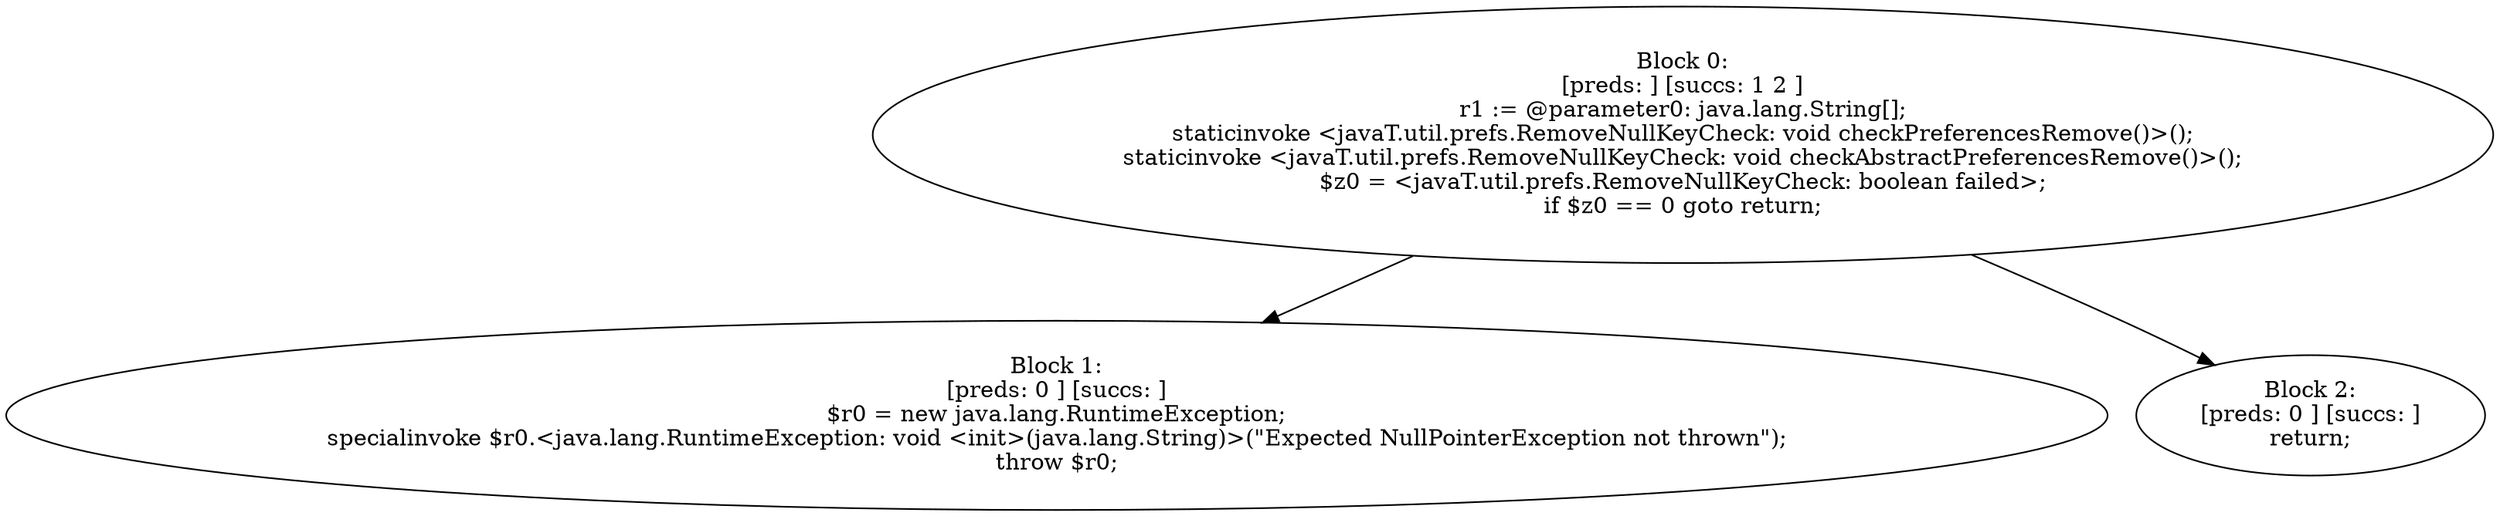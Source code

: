 digraph "unitGraph" {
    "Block 0:
[preds: ] [succs: 1 2 ]
r1 := @parameter0: java.lang.String[];
staticinvoke <javaT.util.prefs.RemoveNullKeyCheck: void checkPreferencesRemove()>();
staticinvoke <javaT.util.prefs.RemoveNullKeyCheck: void checkAbstractPreferencesRemove()>();
$z0 = <javaT.util.prefs.RemoveNullKeyCheck: boolean failed>;
if $z0 == 0 goto return;
"
    "Block 1:
[preds: 0 ] [succs: ]
$r0 = new java.lang.RuntimeException;
specialinvoke $r0.<java.lang.RuntimeException: void <init>(java.lang.String)>(\"Expected NullPointerException not thrown\");
throw $r0;
"
    "Block 2:
[preds: 0 ] [succs: ]
return;
"
    "Block 0:
[preds: ] [succs: 1 2 ]
r1 := @parameter0: java.lang.String[];
staticinvoke <javaT.util.prefs.RemoveNullKeyCheck: void checkPreferencesRemove()>();
staticinvoke <javaT.util.prefs.RemoveNullKeyCheck: void checkAbstractPreferencesRemove()>();
$z0 = <javaT.util.prefs.RemoveNullKeyCheck: boolean failed>;
if $z0 == 0 goto return;
"->"Block 1:
[preds: 0 ] [succs: ]
$r0 = new java.lang.RuntimeException;
specialinvoke $r0.<java.lang.RuntimeException: void <init>(java.lang.String)>(\"Expected NullPointerException not thrown\");
throw $r0;
";
    "Block 0:
[preds: ] [succs: 1 2 ]
r1 := @parameter0: java.lang.String[];
staticinvoke <javaT.util.prefs.RemoveNullKeyCheck: void checkPreferencesRemove()>();
staticinvoke <javaT.util.prefs.RemoveNullKeyCheck: void checkAbstractPreferencesRemove()>();
$z0 = <javaT.util.prefs.RemoveNullKeyCheck: boolean failed>;
if $z0 == 0 goto return;
"->"Block 2:
[preds: 0 ] [succs: ]
return;
";
}

